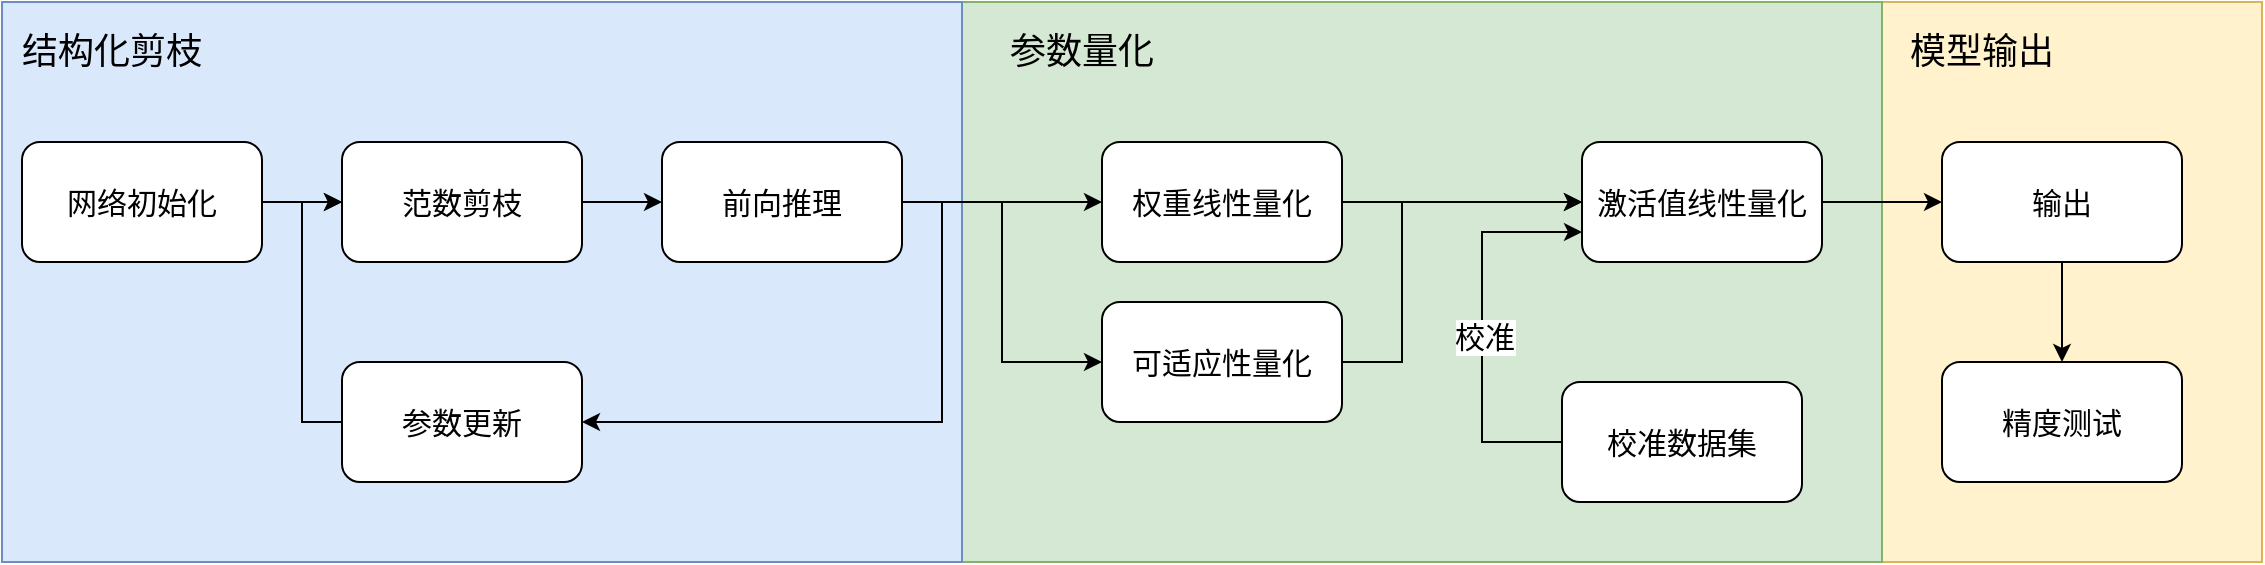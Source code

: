 <mxfile version="22.1.11" type="github">
  <diagram name="第 1 页" id="_pGcNhD7Bbz_a0pf2VkH">
    <mxGraphModel dx="1434" dy="746" grid="1" gridSize="10" guides="1" tooltips="1" connect="1" arrows="1" fold="1" page="1" pageScale="1" pageWidth="827" pageHeight="1169" math="0" shadow="0">
      <root>
        <mxCell id="0" />
        <mxCell id="1" parent="0" />
        <mxCell id="UGleV3NYl0aYAame72-G-31" value="" style="rounded=0;whiteSpace=wrap;html=1;fillColor=#fff2cc;strokeColor=#d6b656;fontSize=15;" parent="1" vertex="1">
          <mxGeometry x="970" y="160" width="190" height="280" as="geometry" />
        </mxCell>
        <mxCell id="UGleV3NYl0aYAame72-G-20" value="" style="rounded=0;whiteSpace=wrap;html=1;fillColor=#d5e8d4;strokeColor=#82b366;fontSize=15;" parent="1" vertex="1">
          <mxGeometry x="510" y="160" width="460" height="280" as="geometry" />
        </mxCell>
        <mxCell id="UGleV3NYl0aYAame72-G-18" value="" style="rounded=0;whiteSpace=wrap;html=1;fillColor=#dae8fc;strokeColor=#6c8ebf;fontSize=15;" parent="1" vertex="1">
          <mxGeometry x="30" y="160" width="480" height="280" as="geometry" />
        </mxCell>
        <mxCell id="UGleV3NYl0aYAame72-G-6" value="" style="edgeStyle=orthogonalEdgeStyle;rounded=0;orthogonalLoop=1;jettySize=auto;html=1;fontSize=15;" parent="1" source="UGleV3NYl0aYAame72-G-1" target="UGleV3NYl0aYAame72-G-3" edge="1">
          <mxGeometry relative="1" as="geometry" />
        </mxCell>
        <mxCell id="UGleV3NYl0aYAame72-G-1" value="网络初始化" style="rounded=1;whiteSpace=wrap;html=1;fontSize=15;" parent="1" vertex="1">
          <mxGeometry x="40" y="230" width="120" height="60" as="geometry" />
        </mxCell>
        <mxCell id="UGleV3NYl0aYAame72-G-7" value="" style="edgeStyle=orthogonalEdgeStyle;rounded=0;orthogonalLoop=1;jettySize=auto;html=1;fontSize=15;" parent="1" source="UGleV3NYl0aYAame72-G-3" target="UGleV3NYl0aYAame72-G-4" edge="1">
          <mxGeometry relative="1" as="geometry" />
        </mxCell>
        <mxCell id="UGleV3NYl0aYAame72-G-3" value="范数剪枝" style="rounded=1;whiteSpace=wrap;html=1;fontSize=15;" parent="1" vertex="1">
          <mxGeometry x="200" y="230" width="120" height="60" as="geometry" />
        </mxCell>
        <mxCell id="UGleV3NYl0aYAame72-G-9" style="edgeStyle=orthogonalEdgeStyle;rounded=0;orthogonalLoop=1;jettySize=auto;html=1;exitX=1;exitY=0.5;exitDx=0;exitDy=0;entryX=1;entryY=0.5;entryDx=0;entryDy=0;fontSize=15;" parent="1" source="UGleV3NYl0aYAame72-G-4" target="UGleV3NYl0aYAame72-G-5" edge="1">
          <mxGeometry relative="1" as="geometry" />
        </mxCell>
        <mxCell id="UGleV3NYl0aYAame72-G-14" style="edgeStyle=orthogonalEdgeStyle;rounded=0;orthogonalLoop=1;jettySize=auto;html=1;exitX=1;exitY=0.5;exitDx=0;exitDy=0;entryX=0;entryY=0.5;entryDx=0;entryDy=0;fontSize=15;" parent="1" source="UGleV3NYl0aYAame72-G-4" target="UGleV3NYl0aYAame72-G-11" edge="1">
          <mxGeometry relative="1" as="geometry" />
        </mxCell>
        <mxCell id="UGleV3NYl0aYAame72-G-16" style="edgeStyle=orthogonalEdgeStyle;rounded=0;orthogonalLoop=1;jettySize=auto;html=1;exitX=1;exitY=0.5;exitDx=0;exitDy=0;entryX=0;entryY=0.5;entryDx=0;entryDy=0;fontSize=15;" parent="1" source="UGleV3NYl0aYAame72-G-4" target="UGleV3NYl0aYAame72-G-12" edge="1">
          <mxGeometry relative="1" as="geometry" />
        </mxCell>
        <mxCell id="UGleV3NYl0aYAame72-G-4" value="前向推理" style="rounded=1;whiteSpace=wrap;html=1;fontSize=15;" parent="1" vertex="1">
          <mxGeometry x="360" y="230" width="120" height="60" as="geometry" />
        </mxCell>
        <mxCell id="UGleV3NYl0aYAame72-G-10" style="edgeStyle=orthogonalEdgeStyle;rounded=0;orthogonalLoop=1;jettySize=auto;html=1;exitX=0;exitY=0.5;exitDx=0;exitDy=0;entryX=0;entryY=0.5;entryDx=0;entryDy=0;fontSize=15;" parent="1" source="UGleV3NYl0aYAame72-G-5" target="UGleV3NYl0aYAame72-G-3" edge="1">
          <mxGeometry relative="1" as="geometry" />
        </mxCell>
        <mxCell id="UGleV3NYl0aYAame72-G-5" value="参数更新" style="rounded=1;whiteSpace=wrap;html=1;fontSize=15;" parent="1" vertex="1">
          <mxGeometry x="200" y="340" width="120" height="60" as="geometry" />
        </mxCell>
        <mxCell id="UGleV3NYl0aYAame72-G-15" value="" style="edgeStyle=orthogonalEdgeStyle;rounded=0;orthogonalLoop=1;jettySize=auto;html=1;fontSize=15;" parent="1" source="UGleV3NYl0aYAame72-G-11" target="UGleV3NYl0aYAame72-G-13" edge="1">
          <mxGeometry relative="1" as="geometry" />
        </mxCell>
        <mxCell id="UGleV3NYl0aYAame72-G-11" value="权重线性量化" style="rounded=1;whiteSpace=wrap;html=1;fontSize=15;" parent="1" vertex="1">
          <mxGeometry x="580" y="230" width="120" height="60" as="geometry" />
        </mxCell>
        <mxCell id="UGleV3NYl0aYAame72-G-17" style="edgeStyle=orthogonalEdgeStyle;rounded=0;orthogonalLoop=1;jettySize=auto;html=1;exitX=1;exitY=0.5;exitDx=0;exitDy=0;entryX=0;entryY=0.5;entryDx=0;entryDy=0;fontSize=15;" parent="1" source="UGleV3NYl0aYAame72-G-12" target="UGleV3NYl0aYAame72-G-13" edge="1">
          <mxGeometry relative="1" as="geometry">
            <Array as="points">
              <mxPoint x="730" y="340" />
              <mxPoint x="730" y="260" />
            </Array>
          </mxGeometry>
        </mxCell>
        <mxCell id="UGleV3NYl0aYAame72-G-12" value="可适应性量化" style="rounded=1;whiteSpace=wrap;html=1;fontSize=15;" parent="1" vertex="1">
          <mxGeometry x="580" y="310" width="120" height="60" as="geometry" />
        </mxCell>
        <mxCell id="UGleV3NYl0aYAame72-G-24" value="" style="edgeStyle=orthogonalEdgeStyle;rounded=0;orthogonalLoop=1;jettySize=auto;html=1;fontSize=15;" parent="1" source="UGleV3NYl0aYAame72-G-13" target="UGleV3NYl0aYAame72-G-23" edge="1">
          <mxGeometry relative="1" as="geometry" />
        </mxCell>
        <mxCell id="UGleV3NYl0aYAame72-G-13" value="激活值线性量化" style="rounded=1;whiteSpace=wrap;html=1;fontSize=15;" parent="1" vertex="1">
          <mxGeometry x="820" y="230" width="120" height="60" as="geometry" />
        </mxCell>
        <mxCell id="UGleV3NYl0aYAame72-G-19" value="结构化剪枝" style="text;html=1;strokeColor=none;fillColor=none;align=center;verticalAlign=middle;whiteSpace=wrap;rounded=0;fontSize=18;" parent="1" vertex="1">
          <mxGeometry x="30" y="160" width="110" height="50" as="geometry" />
        </mxCell>
        <mxCell id="UGleV3NYl0aYAame72-G-21" value="参数量化" style="text;html=1;strokeColor=none;fillColor=none;align=center;verticalAlign=middle;whiteSpace=wrap;rounded=0;fontSize=18;" parent="1" vertex="1">
          <mxGeometry x="510" y="160" width="120" height="50" as="geometry" />
        </mxCell>
        <mxCell id="AcZMdsXU6Uuu25WeL7LZ-2" style="edgeStyle=orthogonalEdgeStyle;rounded=0;orthogonalLoop=1;jettySize=auto;html=1;exitX=0.5;exitY=1;exitDx=0;exitDy=0;entryX=0.5;entryY=0;entryDx=0;entryDy=0;" edge="1" parent="1" source="UGleV3NYl0aYAame72-G-23" target="AcZMdsXU6Uuu25WeL7LZ-1">
          <mxGeometry relative="1" as="geometry" />
        </mxCell>
        <mxCell id="UGleV3NYl0aYAame72-G-23" value="输出" style="rounded=1;whiteSpace=wrap;html=1;fontSize=15;" parent="1" vertex="1">
          <mxGeometry x="1000" y="230" width="120" height="60" as="geometry" />
        </mxCell>
        <mxCell id="UGleV3NYl0aYAame72-G-27" style="edgeStyle=orthogonalEdgeStyle;rounded=0;orthogonalLoop=1;jettySize=auto;html=1;exitX=0;exitY=0.5;exitDx=0;exitDy=0;entryX=0;entryY=0.75;entryDx=0;entryDy=0;" parent="1" source="UGleV3NYl0aYAame72-G-26" target="UGleV3NYl0aYAame72-G-13" edge="1">
          <mxGeometry relative="1" as="geometry">
            <Array as="points">
              <mxPoint x="770" y="380" />
              <mxPoint x="770" y="275" />
            </Array>
          </mxGeometry>
        </mxCell>
        <mxCell id="UGleV3NYl0aYAame72-G-30" value="&lt;font style=&quot;font-size: 15px;&quot;&gt;校准&lt;/font&gt;" style="edgeLabel;html=1;align=center;verticalAlign=middle;resizable=0;points=[];" parent="UGleV3NYl0aYAame72-G-27" vertex="1" connectable="0">
          <mxGeometry x="-0.044" y="-1" relative="1" as="geometry">
            <mxPoint as="offset" />
          </mxGeometry>
        </mxCell>
        <mxCell id="UGleV3NYl0aYAame72-G-26" value="校准数据集" style="rounded=1;whiteSpace=wrap;html=1;fontSize=15;" parent="1" vertex="1">
          <mxGeometry x="810" y="350" width="120" height="60" as="geometry" />
        </mxCell>
        <mxCell id="UGleV3NYl0aYAame72-G-32" value="模型输出" style="text;html=1;strokeColor=none;fillColor=none;align=center;verticalAlign=middle;whiteSpace=wrap;rounded=0;fontSize=18;" parent="1" vertex="1">
          <mxGeometry x="960" y="160" width="120" height="50" as="geometry" />
        </mxCell>
        <mxCell id="AcZMdsXU6Uuu25WeL7LZ-1" value="精度测试" style="rounded=1;whiteSpace=wrap;html=1;fontSize=15;" vertex="1" parent="1">
          <mxGeometry x="1000" y="340" width="120" height="60" as="geometry" />
        </mxCell>
      </root>
    </mxGraphModel>
  </diagram>
</mxfile>
